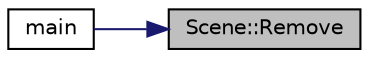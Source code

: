 digraph "Scene::Remove"
{
 // LATEX_PDF_SIZE
  edge [fontname="Helvetica",fontsize="10",labelfontname="Helvetica",labelfontsize="10"];
  node [fontname="Helvetica",fontsize="10",shape=record];
  rankdir="RL";
  Node1 [label="Scene::Remove",height=0.2,width=0.4,color="black", fillcolor="grey75", style="filled", fontcolor="black",tooltip="Usunięcie bryły z przestrzeni na podstawie jej numeru."];
  Node1 -> Node2 [dir="back",color="midnightblue",fontsize="10",style="solid",fontname="Helvetica"];
  Node2 [label="main",height=0.2,width=0.4,color="black", fillcolor="white", style="filled",URL="$__main_8cpp.html#a0ddf1224851353fc92bfbff6f499fa97",tooltip="Funkcja main."];
}

